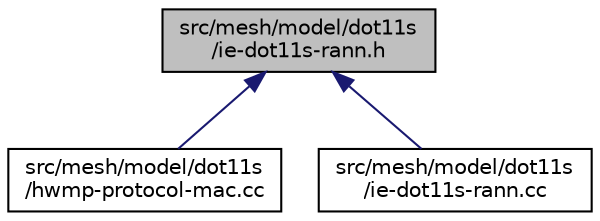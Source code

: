digraph "src/mesh/model/dot11s/ie-dot11s-rann.h"
{
 // LATEX_PDF_SIZE
  edge [fontname="Helvetica",fontsize="10",labelfontname="Helvetica",labelfontsize="10"];
  node [fontname="Helvetica",fontsize="10",shape=record];
  Node1 [label="src/mesh/model/dot11s\l/ie-dot11s-rann.h",height=0.2,width=0.4,color="black", fillcolor="grey75", style="filled", fontcolor="black",tooltip=" "];
  Node1 -> Node2 [dir="back",color="midnightblue",fontsize="10",style="solid",fontname="Helvetica"];
  Node2 [label="src/mesh/model/dot11s\l/hwmp-protocol-mac.cc",height=0.2,width=0.4,color="black", fillcolor="white", style="filled",URL="$hwmp-protocol-mac_8cc.html",tooltip=" "];
  Node1 -> Node3 [dir="back",color="midnightblue",fontsize="10",style="solid",fontname="Helvetica"];
  Node3 [label="src/mesh/model/dot11s\l/ie-dot11s-rann.cc",height=0.2,width=0.4,color="black", fillcolor="white", style="filled",URL="$ie-dot11s-rann_8cc.html",tooltip=" "];
}
